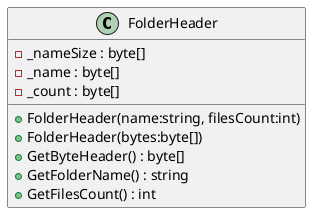 @startuml
class FolderHeader {
    + FolderHeader(name:string, filesCount:int)
    + FolderHeader(bytes:byte[])
    + GetByteHeader() : byte[]
    + GetFolderName() : string
    + GetFilesCount() : int
    - _nameSize : byte[]
    - _name : byte[] 
    - _count : byte[]
}
@enduml
